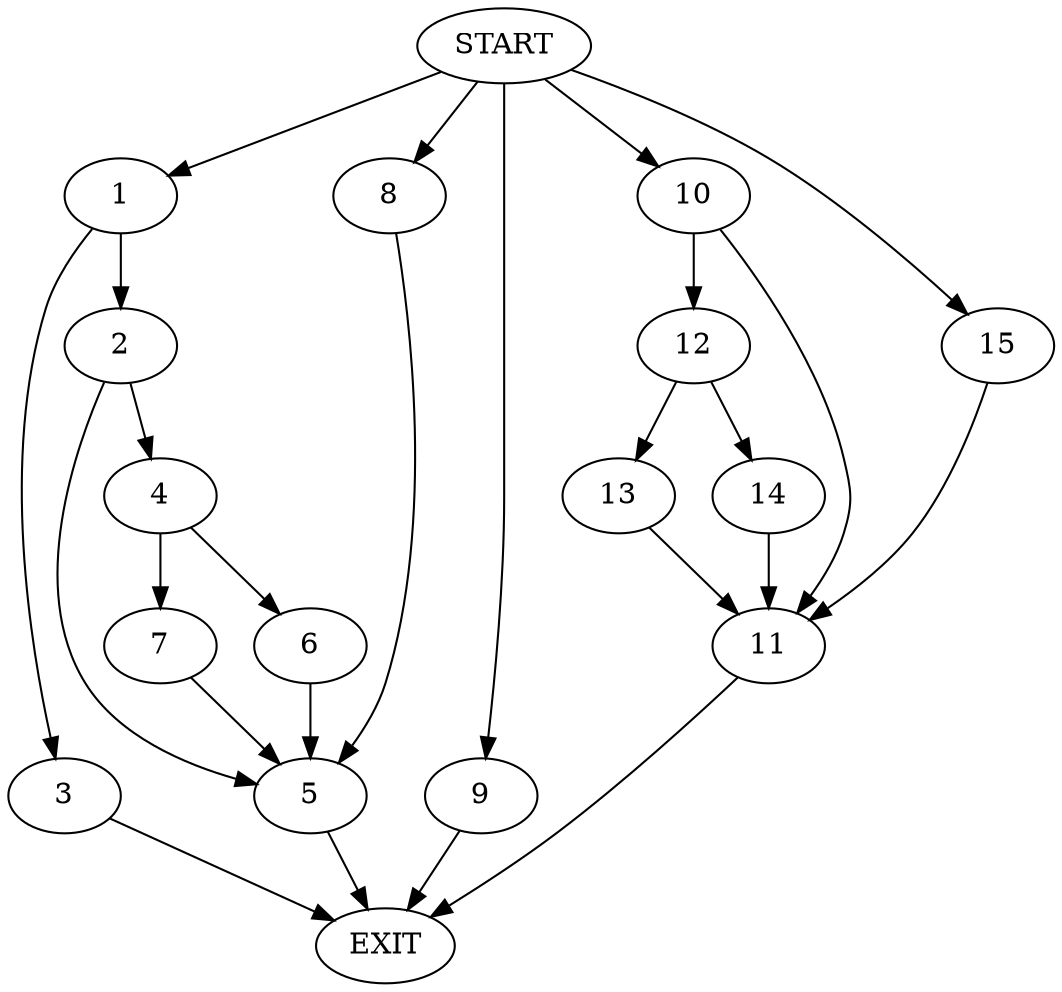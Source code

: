 digraph {
0 [label="START"]
16 [label="EXIT"]
0 -> 1
1 -> 2
1 -> 3
2 -> 4
2 -> 5
3 -> 16
4 -> 6
4 -> 7
5 -> 16
6 -> 5
7 -> 5
0 -> 8
8 -> 5
0 -> 9
9 -> 16
0 -> 10
10 -> 11
10 -> 12
12 -> 13
12 -> 14
11 -> 16
13 -> 11
14 -> 11
0 -> 15
15 -> 11
}
